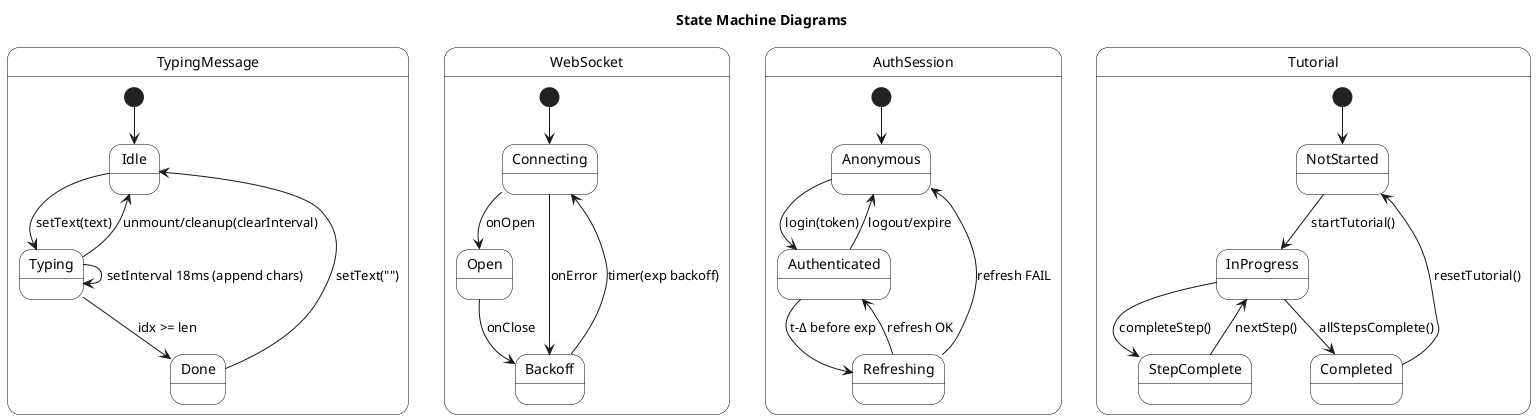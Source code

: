@startuml
skinparam backgroundColor white
skinparam state {
  BackgroundColor white
  BorderColor black
  FontColor black
}

title State Machine Diagrams

state TypingMessage {
  [*] --> Idle
  Idle --> Typing : setText(text)
  Typing --> Typing : setInterval 18ms (append chars)
  Typing --> Done : idx >= len
  Done --> Idle : setText("")
  Typing --> Idle : unmount/cleanup(clearInterval)
}

state WebSocket {
  [*] --> Connecting
  Connecting --> Open : onOpen
  Connecting --> Backoff : onError
  Open --> Backoff : onClose
  Backoff --> Connecting : timer(exp backoff)
}

state AuthSession {
  [*] --> Anonymous
  Anonymous --> Authenticated : login(token)
  Authenticated --> Anonymous : logout/expire
  Authenticated --> Refreshing : t-Δ before exp
  Refreshing --> Authenticated : refresh OK
  Refreshing --> Anonymous : refresh FAIL
}

state Tutorial {
  [*] --> NotStarted
  NotStarted --> InProgress : startTutorial()
  InProgress --> StepComplete : completeStep()
  StepComplete --> InProgress : nextStep()
  InProgress --> Completed : allStepsComplete()
  Completed --> NotStarted : resetTutorial()
}
@enduml
